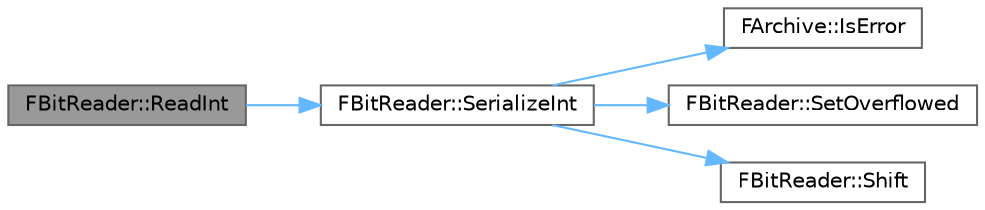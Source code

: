 digraph "FBitReader::ReadInt"
{
 // INTERACTIVE_SVG=YES
 // LATEX_PDF_SIZE
  bgcolor="transparent";
  edge [fontname=Helvetica,fontsize=10,labelfontname=Helvetica,labelfontsize=10];
  node [fontname=Helvetica,fontsize=10,shape=box,height=0.2,width=0.4];
  rankdir="LR";
  Node1 [id="Node000001",label="FBitReader::ReadInt",height=0.2,width=0.4,color="gray40", fillcolor="grey60", style="filled", fontcolor="black",tooltip=" "];
  Node1 -> Node2 [id="edge1_Node000001_Node000002",color="steelblue1",style="solid",tooltip=" "];
  Node2 [id="Node000002",label="FBitReader::SerializeInt",height=0.2,width=0.4,color="grey40", fillcolor="white", style="filled",URL="$d8/d4a/structFBitReader.html#a61880b804e74d33738e6767039489059",tooltip=" "];
  Node2 -> Node3 [id="edge2_Node000002_Node000003",color="steelblue1",style="solid",tooltip=" "];
  Node3 [id="Node000003",label="FArchive::IsError",height=0.2,width=0.4,color="grey40", fillcolor="white", style="filled",URL="$d0/df8/classFArchive.html#ad26105fc2d75336a8ae08620680be5ea",tooltip="Returns true if this archive contains errors, which means that further serialization is generally not..."];
  Node2 -> Node4 [id="edge3_Node000002_Node000004",color="steelblue1",style="solid",tooltip=" "];
  Node4 [id="Node000004",label="FBitReader::SetOverflowed",height=0.2,width=0.4,color="grey40", fillcolor="white", style="filled",URL="$d8/d4a/structFBitReader.html#ad9e00d2c025880872f05223010c376e1",tooltip="Marks this bit reader as overflowed."];
  Node2 -> Node5 [id="edge4_Node000002_Node000005",color="steelblue1",style="solid",tooltip=" "];
  Node5 [id="Node000005",label="FBitReader::Shift",height=0.2,width=0.4,color="grey40", fillcolor="white", style="filled",URL="$d8/d4a/structFBitReader.html#a046f44230e578f495fbe8735eccdcb82",tooltip=" "];
}
